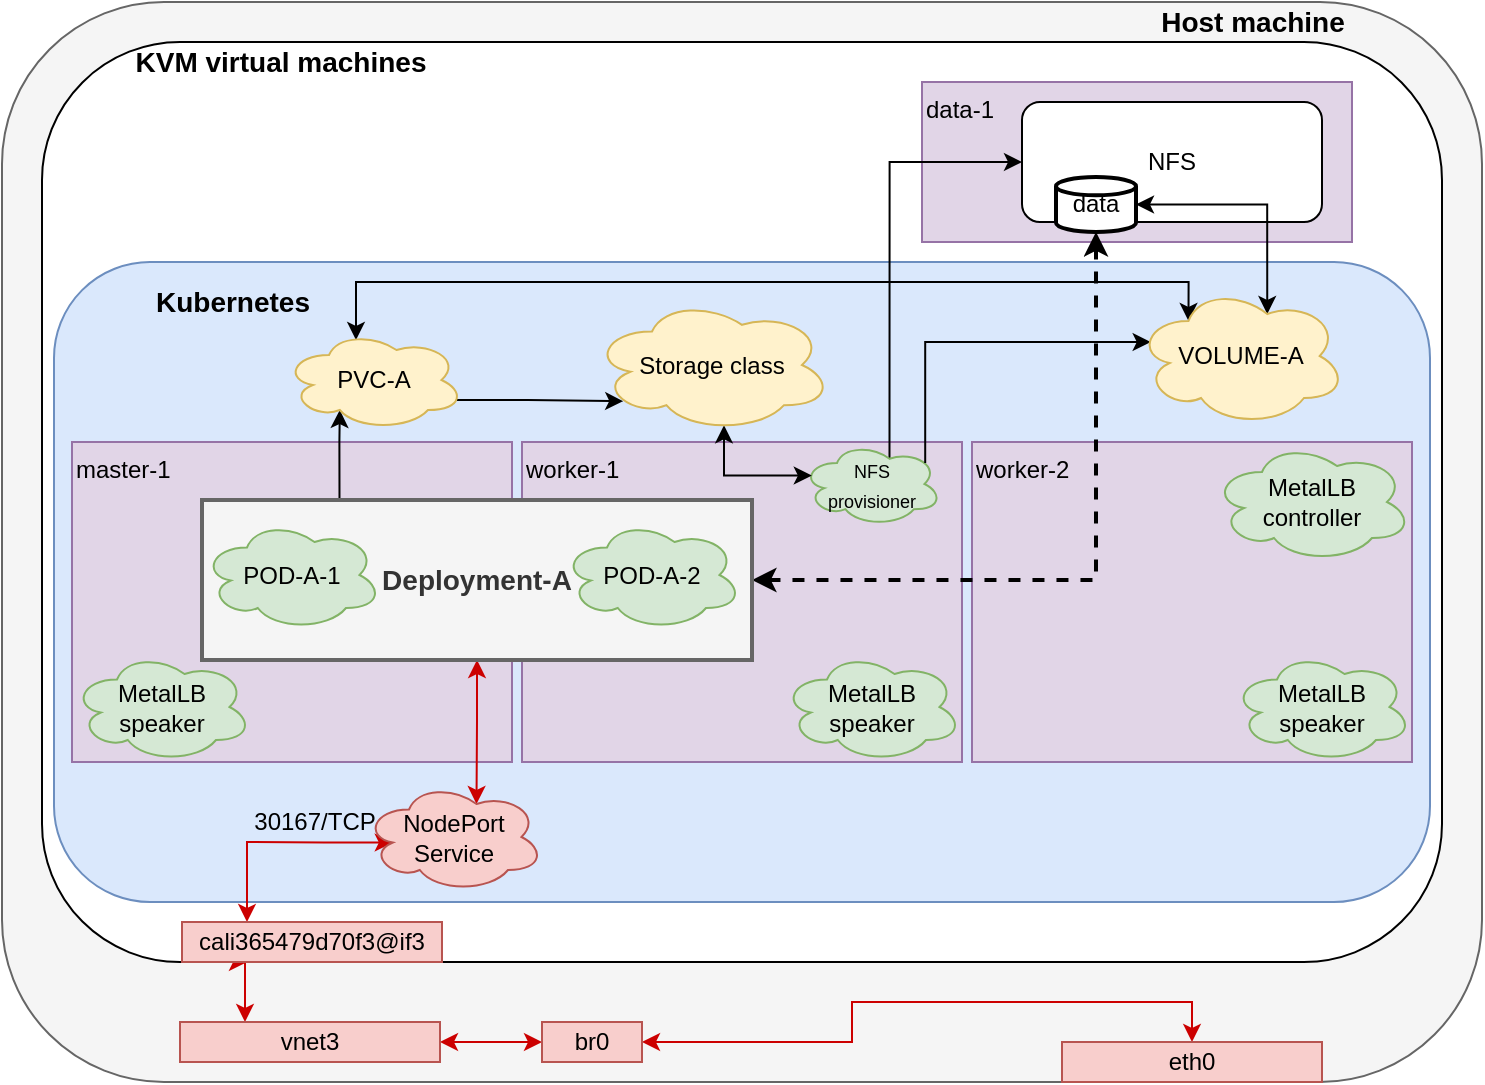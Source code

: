 <mxfile version="14.5.1" type="device"><diagram id="rp1hOsIYNSXzRboNR3zK" name="Page-1"><mxGraphModel dx="1265" dy="743" grid="1" gridSize="10" guides="1" tooltips="1" connect="1" arrows="1" fold="1" page="1" pageScale="1" pageWidth="850" pageHeight="1100" math="0" shadow="0"><root><mxCell id="0"/><mxCell id="1" parent="0"/><mxCell id="QOcHk8TOYj-UJlOSexjI-1" value="" style="rounded=1;whiteSpace=wrap;html=1;fillColor=#f5f5f5;strokeColor=#666666;fontColor=#333333;" parent="1" vertex="1"><mxGeometry x="70" y="190" width="740" height="540" as="geometry"/></mxCell><mxCell id="QOcHk8TOYj-UJlOSexjI-16" value="" style="rounded=1;whiteSpace=wrap;html=1;" parent="1" vertex="1"><mxGeometry x="90" y="210" width="700" height="460" as="geometry"/></mxCell><mxCell id="QOcHk8TOYj-UJlOSexjI-17" value="&lt;div style=&quot;font-size: 14px;&quot;&gt;KVM virtual machines&lt;/div&gt;" style="text;html=1;align=center;verticalAlign=middle;resizable=0;points=[];autosize=1;strokeColor=none;fontStyle=1;fontSize=14;" parent="1" vertex="1"><mxGeometry x="129" y="210" width="160" height="20" as="geometry"/></mxCell><mxCell id="QOcHk8TOYj-UJlOSexjI-38" value="Host machine" style="text;html=1;align=center;verticalAlign=middle;resizable=0;points=[];autosize=1;strokeColor=none;fontStyle=1;fontSize=14;" parent="1" vertex="1"><mxGeometry x="640" y="190" width="110" height="20" as="geometry"/></mxCell><mxCell id="4WgnA5DyKQU0Kzjkr-jN-2" value="" style="rounded=1;whiteSpace=wrap;html=1;fillColor=#dae8fc;strokeColor=#6c8ebf;" parent="1" vertex="1"><mxGeometry x="96" y="320" width="688" height="320" as="geometry"/></mxCell><mxCell id="QOcHk8TOYj-UJlOSexjI-2" value="master-1" style="rounded=0;whiteSpace=wrap;html=1;fillColor=#e1d5e7;strokeColor=#9673a6;verticalAlign=top;align=left;" parent="1" vertex="1"><mxGeometry x="105" y="410" width="220" height="160" as="geometry"/></mxCell><mxCell id="QOcHk8TOYj-UJlOSexjI-12" value="worker-1" style="rounded=0;whiteSpace=wrap;html=1;fillColor=#e1d5e7;strokeColor=#9673a6;verticalAlign=top;align=left;" parent="1" vertex="1"><mxGeometry x="330" y="410" width="220" height="160" as="geometry"/></mxCell><mxCell id="4WgnA5DyKQU0Kzjkr-jN-1" value="worker-2" style="rounded=0;whiteSpace=wrap;html=1;fillColor=#e1d5e7;strokeColor=#9673a6;verticalAlign=top;align=left;" parent="1" vertex="1"><mxGeometry x="555" y="410" width="220" height="160" as="geometry"/></mxCell><mxCell id="4WgnA5DyKQU0Kzjkr-jN-3" value="&lt;div style=&quot;font-size: 14px&quot;&gt;Kubernetes&lt;/div&gt;" style="text;html=1;align=center;verticalAlign=middle;resizable=0;points=[];autosize=1;strokeColor=none;fontStyle=1;fontSize=14;" parent="1" vertex="1"><mxGeometry x="140" y="330" width="90" height="20" as="geometry"/></mxCell><mxCell id="4WgnA5DyKQU0Kzjkr-jN-15" value="data-1" style="rounded=0;whiteSpace=wrap;html=1;fillColor=#e1d5e7;strokeColor=#9673a6;align=left;verticalAlign=top;" parent="1" vertex="1"><mxGeometry x="530" y="230" width="215" height="80" as="geometry"/></mxCell><mxCell id="4WgnA5DyKQU0Kzjkr-jN-17" value="MetalLB&lt;br&gt;controller" style="ellipse;shape=cloud;whiteSpace=wrap;html=1;align=center;fillColor=#d5e8d4;strokeColor=#82b366;" parent="1" vertex="1"><mxGeometry x="675" y="410" width="100" height="60" as="geometry"/></mxCell><mxCell id="4WgnA5DyKQU0Kzjkr-jN-18" value="MetalLB&lt;br&gt;speaker" style="ellipse;shape=cloud;whiteSpace=wrap;html=1;align=center;fillColor=#d5e8d4;strokeColor=#82b366;" parent="1" vertex="1"><mxGeometry x="460" y="515" width="90" height="55" as="geometry"/></mxCell><mxCell id="4WgnA5DyKQU0Kzjkr-jN-19" value="MetalLB&lt;br&gt;speaker" style="ellipse;shape=cloud;whiteSpace=wrap;html=1;align=center;fillColor=#d5e8d4;strokeColor=#82b366;" parent="1" vertex="1"><mxGeometry x="105" y="515" width="90" height="55" as="geometry"/></mxCell><mxCell id="4WgnA5DyKQU0Kzjkr-jN-20" value="MetalLB&lt;br&gt;speaker" style="ellipse;shape=cloud;whiteSpace=wrap;html=1;align=center;fillColor=#d5e8d4;strokeColor=#82b366;" parent="1" vertex="1"><mxGeometry x="685" y="515" width="90" height="55" as="geometry"/></mxCell><mxCell id="rjkfZFN4y5LKp8yRmCR--3" style="edgeStyle=orthogonalEdgeStyle;rounded=0;orthogonalLoop=1;jettySize=auto;html=1;exitX=0.625;exitY=0.2;exitDx=0;exitDy=0;exitPerimeter=0;entryX=0;entryY=0.5;entryDx=0;entryDy=0;" parent="1" source="rjkfZFN4y5LKp8yRmCR--2" target="ElL7Q75JyLAPv8S6oCuE-31" edge="1"><mxGeometry relative="1" as="geometry"><Array as="points"><mxPoint x="514" y="270"/></Array><mxPoint x="564.6" y="260" as="targetPoint"/></mxGeometry></mxCell><mxCell id="rjkfZFN4y5LKp8yRmCR--2" value="&lt;font style=&quot;font-size: 9px&quot;&gt;NFS&lt;br&gt;provisioner&lt;/font&gt;" style="ellipse;shape=cloud;whiteSpace=wrap;html=1;align=center;fillColor=#d5e8d4;strokeColor=#82b366;" parent="1" vertex="1"><mxGeometry x="470" y="410" width="70" height="42" as="geometry"/></mxCell><mxCell id="ElL7Q75JyLAPv8S6oCuE-4" style="edgeStyle=orthogonalEdgeStyle;rounded=0;orthogonalLoop=1;jettySize=auto;html=1;exitX=0.25;exitY=0;exitDx=0;exitDy=0;entryX=0.31;entryY=0.8;entryDx=0;entryDy=0;entryPerimeter=0;" edge="1" parent="1" source="rjkfZFN4y5LKp8yRmCR--6" target="ElL7Q75JyLAPv8S6oCuE-3"><mxGeometry relative="1" as="geometry"><Array as="points"><mxPoint x="239" y="410"/><mxPoint x="238" y="410"/></Array></mxGeometry></mxCell><mxCell id="ElL7Q75JyLAPv8S6oCuE-9" style="edgeStyle=orthogonalEdgeStyle;rounded=0;orthogonalLoop=1;jettySize=auto;html=1;exitX=1;exitY=0.5;exitDx=0;exitDy=0;startArrow=classic;startFill=1;dashed=1;strokeWidth=2;" edge="1" parent="1" source="rjkfZFN4y5LKp8yRmCR--6" target="ElL7Q75JyLAPv8S6oCuE-25"><mxGeometry relative="1" as="geometry"/></mxCell><mxCell id="ElL7Q75JyLAPv8S6oCuE-11" style="edgeStyle=orthogonalEdgeStyle;rounded=0;orthogonalLoop=1;jettySize=auto;html=1;exitX=0.5;exitY=1;exitDx=0;exitDy=0;entryX=0.625;entryY=0.2;entryDx=0;entryDy=0;entryPerimeter=0;startArrow=classic;startFill=1;strokeWidth=1;strokeColor=#CC0000;" edge="1" parent="1" source="rjkfZFN4y5LKp8yRmCR--6" target="ElL7Q75JyLAPv8S6oCuE-10"><mxGeometry relative="1" as="geometry"/></mxCell><mxCell id="rjkfZFN4y5LKp8yRmCR--6" value="&lt;b&gt;&lt;font style=&quot;font-size: 14px&quot;&gt;Deployment-A&lt;/font&gt;&lt;/b&gt;" style="rounded=0;whiteSpace=wrap;html=1;fillColor=#f5f5f5;strokeWidth=2;strokeColor=#666666;fontColor=#333333;" parent="1" vertex="1"><mxGeometry x="170" y="439" width="275" height="80" as="geometry"/></mxCell><mxCell id="rjkfZFN4y5LKp8yRmCR--4" value="POD-A-1&lt;span style=&quot;color: rgba(0 , 0 , 0 , 0) ; font-family: monospace ; font-size: 0px&quot;&gt;%3CmxGraphModel%3E%3Croot%3E%3CmxCell%20id%3D%220%22%2F%3E%3CmxCell%20id%3D%221%22%20parent%3D%220%22%2F%3E%3CmxCell%20id%3D%222%22%20value%3D%22MetalLB%26lt%3Bbr%26gt%3Bspeaker%22%20style%3D%22ellipse%3Bshape%3Dcloud%3BwhiteSpace%3Dwrap%3Bhtml%3D1%3Balign%3Dcenter%3B%22%20vertex%3D%221%22%20parent%3D%221%22%3E%3CmxGeometry%20x%3D%22330%22%20y%3D%22443%22%20width%3D%2290%22%20height%3D%2255%22%20as%3D%22geometry%22%2F%3E%3C%2FmxCell%3E%3C%2Froot%3E%3C%2FmxGraphModel%3E&lt;/span&gt;" style="ellipse;shape=cloud;whiteSpace=wrap;html=1;align=center;fillColor=#d5e8d4;strokeColor=#82b366;" parent="1" vertex="1"><mxGeometry x="170" y="449" width="90" height="55" as="geometry"/></mxCell><mxCell id="rjkfZFN4y5LKp8yRmCR--5" value="POD-A-2&lt;span style=&quot;color: rgba(0 , 0 , 0 , 0) ; font-family: monospace ; font-size: 0px&quot;&gt;%3CmxGraphModel%3E%3Croot%3E%3CmxCell%20id%3D%220%22%2F%3E%3CmxCell%20id%3D%221%22%20parent%3D%220%22%2F%3E%3CmxCell%20id%3D%222%22%20value%3D%22MetalLB%26lt%3Bbr%26gt%3Bspeaker%22%20style%3D%22ellipse%3Bshape%3Dcloud%3BwhiteSpace%3Dwrap%3Bhtml%3D1%3Balign%3Dcenter%3B%22%20vertex%3D%221%22%20parent%3D%221%22%3E%3CmxGeometry%20x%3D%22330%22%20y%3D%22443%22%20width%3D%2290%22%20height%3D%2255%22%20as%3D%22geometry%22%2F%3E%3C%2FmxCell%3E%3C%2Froot%3E%3C%2FmxGraphModel%3E&lt;/span&gt;" style="ellipse;shape=cloud;whiteSpace=wrap;html=1;align=center;fillColor=#d5e8d4;strokeColor=#82b366;" parent="1" vertex="1"><mxGeometry x="350" y="449" width="90" height="55" as="geometry"/></mxCell><mxCell id="ElL7Q75JyLAPv8S6oCuE-21" style="edgeStyle=orthogonalEdgeStyle;rounded=0;orthogonalLoop=1;jettySize=auto;html=1;exitX=0.25;exitY=0.25;exitDx=0;exitDy=0;exitPerimeter=0;entryX=0.4;entryY=0.1;entryDx=0;entryDy=0;entryPerimeter=0;startArrow=classic;startFill=1;strokeWidth=1;" edge="1" parent="1" source="ElL7Q75JyLAPv8S6oCuE-32" target="ElL7Q75JyLAPv8S6oCuE-3"><mxGeometry relative="1" as="geometry"><mxPoint x="647.15" y="346.35" as="sourcePoint"/><Array as="points"><mxPoint x="663" y="330"/><mxPoint x="247" y="330"/></Array></mxGeometry></mxCell><mxCell id="ElL7Q75JyLAPv8S6oCuE-8" style="edgeStyle=orthogonalEdgeStyle;rounded=0;orthogonalLoop=1;jettySize=auto;html=1;exitX=0.88;exitY=0.25;exitDx=0;exitDy=0;exitPerimeter=0;entryX=0.07;entryY=0.4;entryDx=0;entryDy=0;entryPerimeter=0;" edge="1" parent="1" source="rjkfZFN4y5LKp8yRmCR--2" target="ElL7Q75JyLAPv8S6oCuE-32"><mxGeometry relative="1" as="geometry"><mxPoint x="637" y="371" as="targetPoint"/><Array as="points"><mxPoint x="532" y="360"/></Array></mxGeometry></mxCell><mxCell id="ElL7Q75JyLAPv8S6oCuE-19" style="edgeStyle=orthogonalEdgeStyle;rounded=0;orthogonalLoop=1;jettySize=auto;html=1;exitX=0.55;exitY=0.95;exitDx=0;exitDy=0;exitPerimeter=0;entryX=0.07;entryY=0.4;entryDx=0;entryDy=0;entryPerimeter=0;startArrow=classic;startFill=1;strokeWidth=1;" edge="1" parent="1" source="ElL7Q75JyLAPv8S6oCuE-2" target="rjkfZFN4y5LKp8yRmCR--2"><mxGeometry relative="1" as="geometry"><Array as="points"><mxPoint x="431" y="427"/></Array></mxGeometry></mxCell><mxCell id="ElL7Q75JyLAPv8S6oCuE-2" value="Storage class" style="ellipse;shape=cloud;whiteSpace=wrap;html=1;fillColor=#fff2cc;strokeColor=#d6b656;" vertex="1" parent="1"><mxGeometry x="365" y="338" width="120" height="67" as="geometry"/></mxCell><mxCell id="ElL7Q75JyLAPv8S6oCuE-20" style="edgeStyle=orthogonalEdgeStyle;rounded=0;orthogonalLoop=1;jettySize=auto;html=1;exitX=0.96;exitY=0.7;exitDx=0;exitDy=0;exitPerimeter=0;entryX=0.13;entryY=0.77;entryDx=0;entryDy=0;entryPerimeter=0;startArrow=none;startFill=0;strokeWidth=1;" edge="1" parent="1" source="ElL7Q75JyLAPv8S6oCuE-3" target="ElL7Q75JyLAPv8S6oCuE-2"><mxGeometry relative="1" as="geometry"/></mxCell><mxCell id="ElL7Q75JyLAPv8S6oCuE-3" value="PVC-A" style="ellipse;shape=cloud;whiteSpace=wrap;html=1;fillColor=#fff2cc;strokeColor=#d6b656;" vertex="1" parent="1"><mxGeometry x="211" y="354" width="90" height="50" as="geometry"/></mxCell><mxCell id="ElL7Q75JyLAPv8S6oCuE-15" style="edgeStyle=orthogonalEdgeStyle;rounded=0;orthogonalLoop=1;jettySize=auto;html=1;exitX=0.16;exitY=0.55;exitDx=0;exitDy=0;exitPerimeter=0;entryX=0.25;entryY=0;entryDx=0;entryDy=0;startArrow=classic;startFill=1;strokeWidth=1;strokeColor=#CC0000;" edge="1" parent="1" source="ElL7Q75JyLAPv8S6oCuE-10" target="ElL7Q75JyLAPv8S6oCuE-13"><mxGeometry relative="1" as="geometry"><Array as="points"><mxPoint x="231" y="610"/><mxPoint x="192" y="610"/></Array></mxGeometry></mxCell><mxCell id="ElL7Q75JyLAPv8S6oCuE-10" value="NodePort&lt;br&gt;Service" style="ellipse;shape=cloud;whiteSpace=wrap;html=1;align=center;fillColor=#f8cecc;strokeColor=#b85450;" vertex="1" parent="1"><mxGeometry x="251" y="580" width="90" height="55" as="geometry"/></mxCell><mxCell id="ElL7Q75JyLAPv8S6oCuE-17" style="edgeStyle=orthogonalEdgeStyle;rounded=0;orthogonalLoop=1;jettySize=auto;html=1;exitX=0.25;exitY=1;exitDx=0;exitDy=0;entryX=0.25;entryY=0;entryDx=0;entryDy=0;startArrow=classic;startFill=1;strokeWidth=1;strokeColor=#CC0000;" edge="1" parent="1" source="ElL7Q75JyLAPv8S6oCuE-13" target="ElL7Q75JyLAPv8S6oCuE-14"><mxGeometry relative="1" as="geometry"/></mxCell><mxCell id="ElL7Q75JyLAPv8S6oCuE-13" value="cali365479d70f3@if3" style="rounded=0;whiteSpace=wrap;html=1;fillColor=#f8cecc;strokeColor=#b85450;" vertex="1" parent="1"><mxGeometry x="160" y="650" width="130" height="20" as="geometry"/></mxCell><mxCell id="ElL7Q75JyLAPv8S6oCuE-28" style="edgeStyle=orthogonalEdgeStyle;rounded=0;orthogonalLoop=1;jettySize=auto;html=1;exitX=1;exitY=0.5;exitDx=0;exitDy=0;entryX=0;entryY=0.5;entryDx=0;entryDy=0;startArrow=classic;startFill=1;strokeWidth=1;strokeColor=#CC0000;" edge="1" parent="1" source="ElL7Q75JyLAPv8S6oCuE-14" target="ElL7Q75JyLAPv8S6oCuE-26"><mxGeometry relative="1" as="geometry"/></mxCell><mxCell id="ElL7Q75JyLAPv8S6oCuE-14" value="vnet3" style="rounded=0;whiteSpace=wrap;html=1;fillColor=#f8cecc;strokeColor=#b85450;" vertex="1" parent="1"><mxGeometry x="159" y="700" width="130" height="20" as="geometry"/></mxCell><mxCell id="ElL7Q75JyLAPv8S6oCuE-29" style="edgeStyle=orthogonalEdgeStyle;rounded=0;orthogonalLoop=1;jettySize=auto;html=1;exitX=1;exitY=0.5;exitDx=0;exitDy=0;entryX=0.5;entryY=0;entryDx=0;entryDy=0;startArrow=classic;startFill=1;strokeWidth=1;strokeColor=#CC0000;" edge="1" parent="1" source="ElL7Q75JyLAPv8S6oCuE-26" target="ElL7Q75JyLAPv8S6oCuE-27"><mxGeometry relative="1" as="geometry"/></mxCell><mxCell id="ElL7Q75JyLAPv8S6oCuE-26" value="br0" style="rounded=0;whiteSpace=wrap;html=1;fillColor=#f8cecc;strokeColor=#b85450;" vertex="1" parent="1"><mxGeometry x="340" y="700" width="50" height="20" as="geometry"/></mxCell><mxCell id="ElL7Q75JyLAPv8S6oCuE-27" value="eth0" style="rounded=0;whiteSpace=wrap;html=1;fillColor=#f8cecc;strokeColor=#b85450;" vertex="1" parent="1"><mxGeometry x="600" y="710" width="130" height="20" as="geometry"/></mxCell><mxCell id="ElL7Q75JyLAPv8S6oCuE-30" value="30167/TCP" style="text;html=1;align=center;verticalAlign=middle;resizable=0;points=[];autosize=1;" vertex="1" parent="1"><mxGeometry x="186" y="590" width="80" height="20" as="geometry"/></mxCell><mxCell id="ElL7Q75JyLAPv8S6oCuE-31" value="NFS" style="rounded=1;whiteSpace=wrap;html=1;" vertex="1" parent="1"><mxGeometry x="580" y="240" width="150" height="60" as="geometry"/></mxCell><mxCell id="ElL7Q75JyLAPv8S6oCuE-25" value="data" style="strokeWidth=2;html=1;shape=mxgraph.flowchart.database;whiteSpace=wrap;" vertex="1" parent="1"><mxGeometry x="597" y="277.5" width="40" height="27.5" as="geometry"/></mxCell><mxCell id="ElL7Q75JyLAPv8S6oCuE-22" style="edgeStyle=orthogonalEdgeStyle;rounded=0;orthogonalLoop=1;jettySize=auto;html=1;entryX=1;entryY=0.5;entryDx=0;entryDy=0;entryPerimeter=0;startArrow=classic;startFill=1;strokeWidth=1;exitX=0.625;exitY=0.2;exitDx=0;exitDy=0;exitPerimeter=0;" edge="1" parent="1" source="ElL7Q75JyLAPv8S6oCuE-32" target="ElL7Q75JyLAPv8S6oCuE-25"><mxGeometry relative="1" as="geometry"><mxPoint x="672.029" y="342" as="sourcePoint"/></mxGeometry></mxCell><mxCell id="ElL7Q75JyLAPv8S6oCuE-32" value="VOLUME-A" style="ellipse;shape=cloud;whiteSpace=wrap;html=1;fillColor=#fff2cc;strokeColor=#d6b656;" vertex="1" parent="1"><mxGeometry x="637" y="332" width="105" height="70" as="geometry"/></mxCell></root></mxGraphModel></diagram></mxfile>